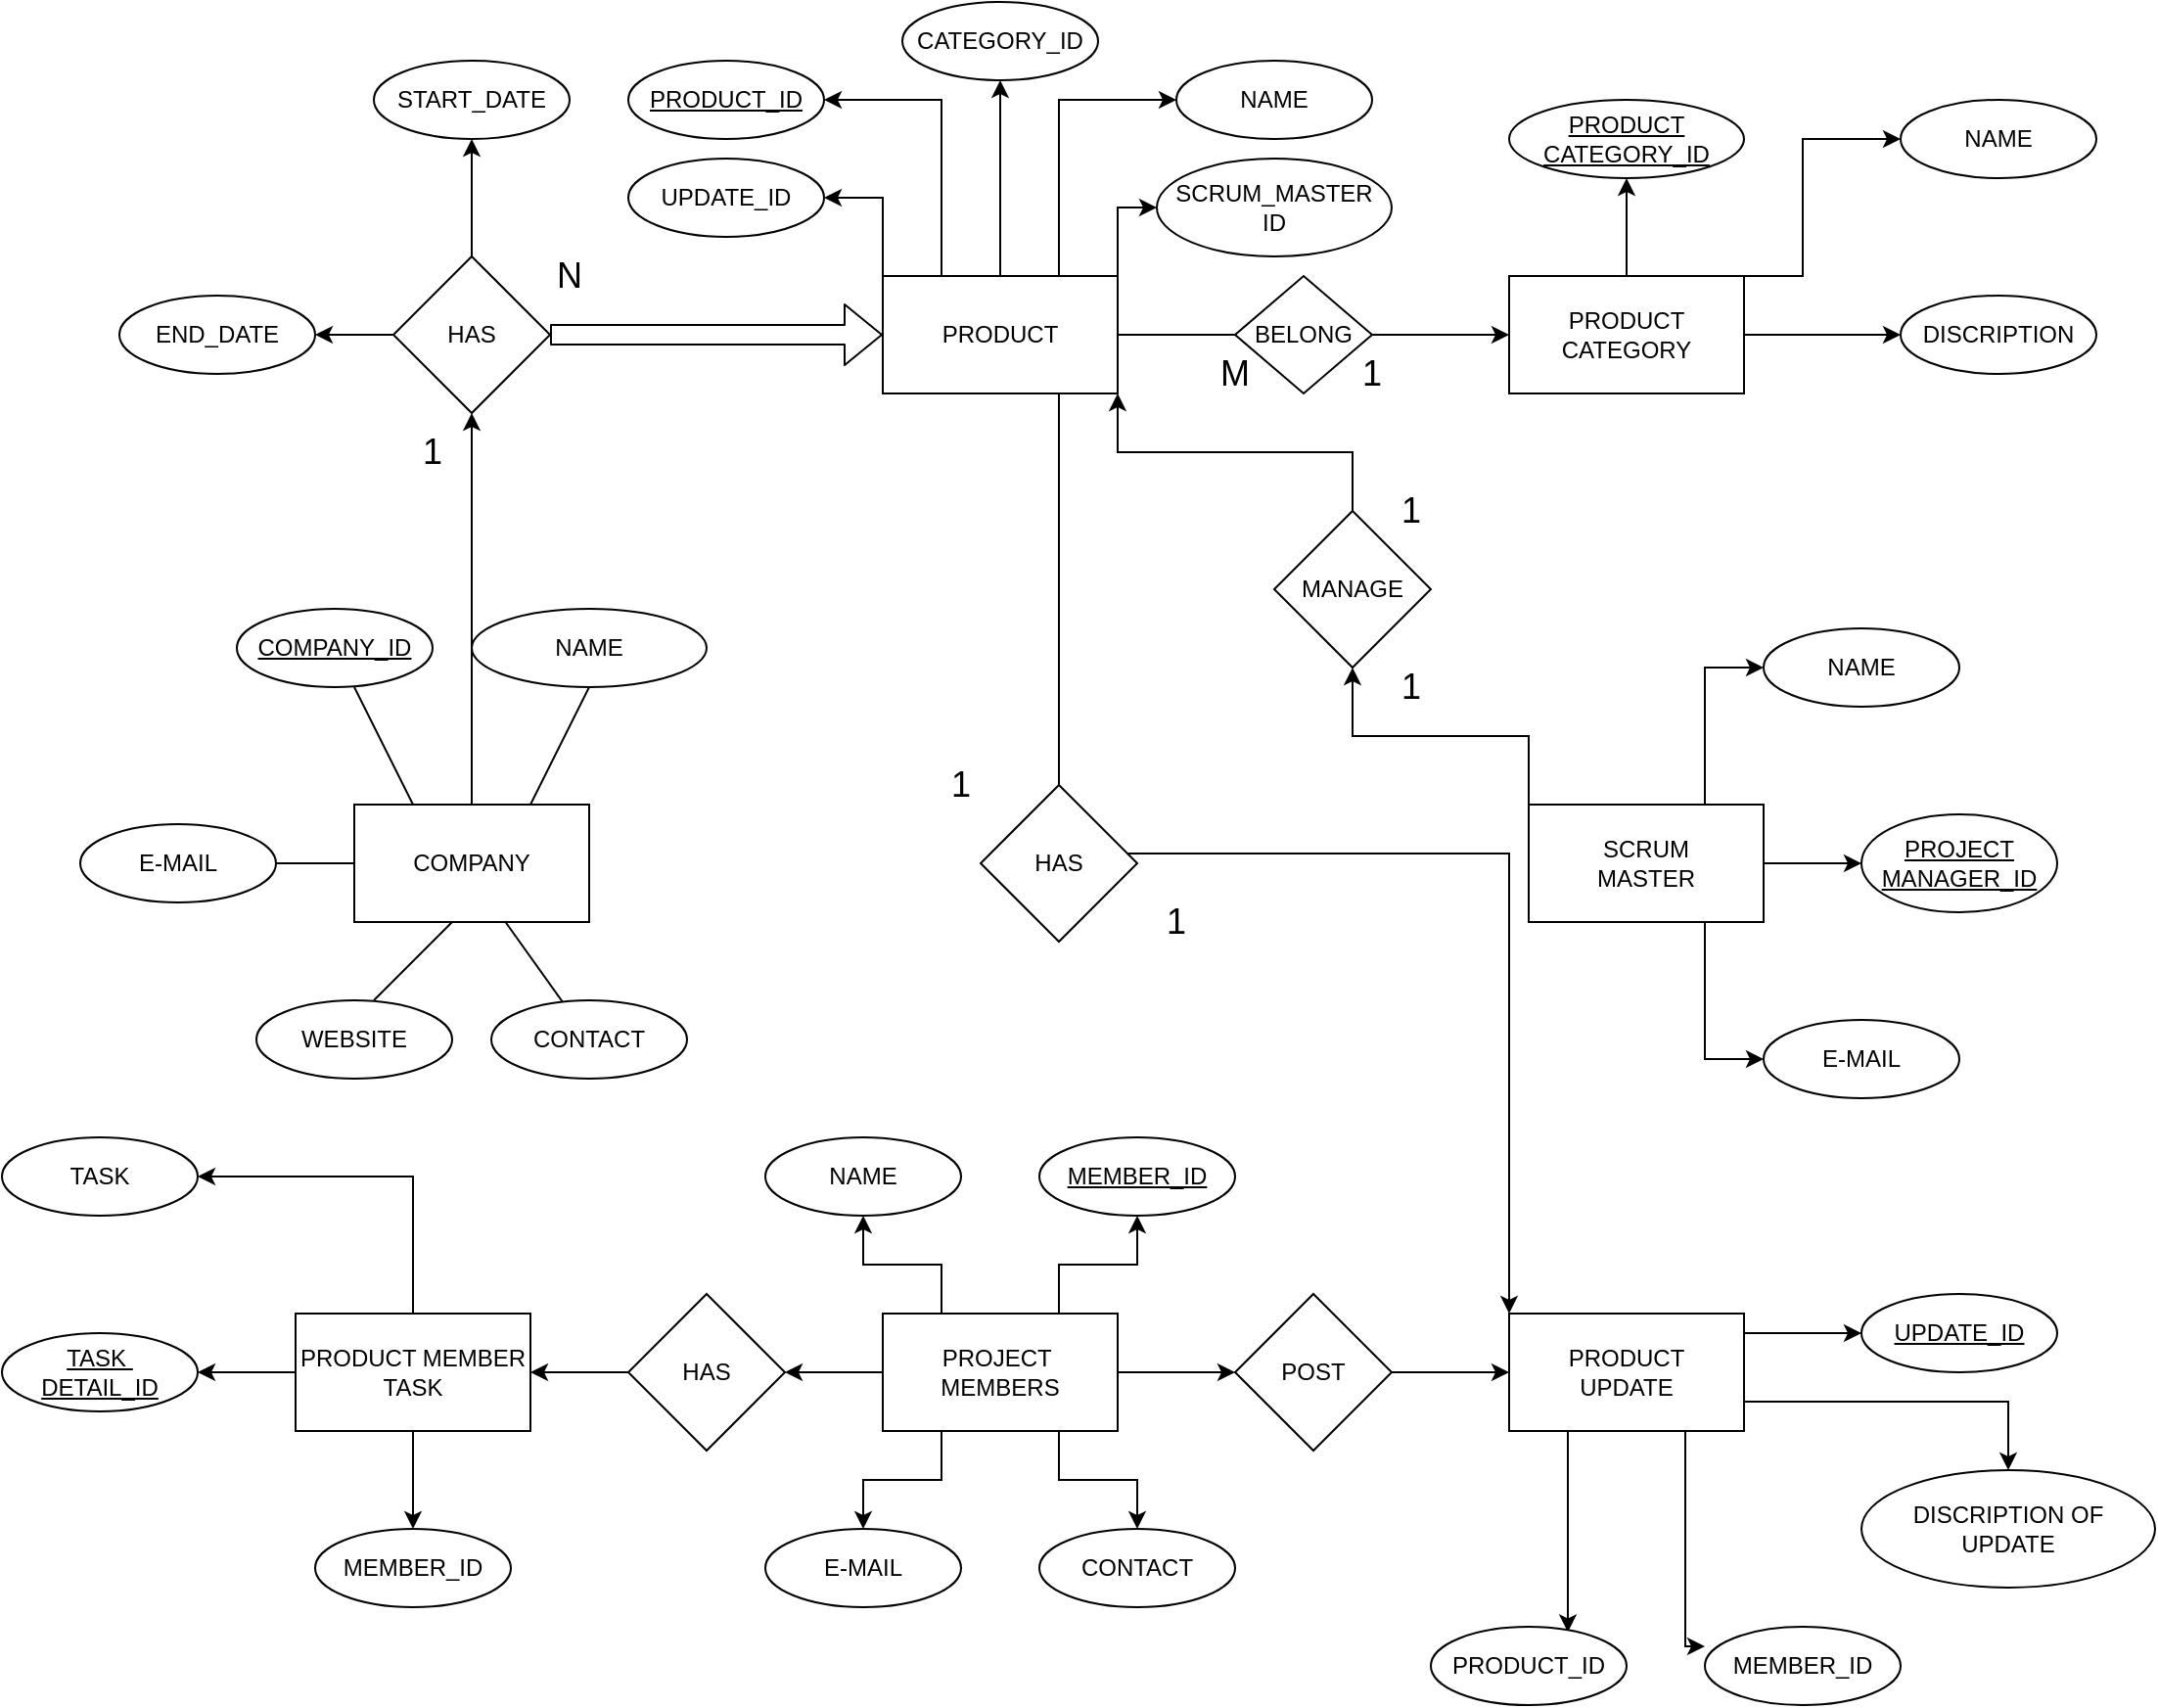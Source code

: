<mxfile version="14.9.5" type="github">
  <diagram id="l8TAdXb8krNnw6-DvyTV" name="Page-1">
    <mxGraphModel dx="1718" dy="520" grid="1" gridSize="10" guides="1" tooltips="1" connect="1" arrows="1" fold="1" page="1" pageScale="1" pageWidth="850" pageHeight="1100" math="0" shadow="0">
      <root>
        <mxCell id="0" />
        <mxCell id="1" parent="0" />
        <mxCell id="c2XMTadZU4DgekEJTqJH-47" style="edgeStyle=orthogonalEdgeStyle;rounded=0;orthogonalLoop=1;jettySize=auto;html=1;exitX=0.5;exitY=0;exitDx=0;exitDy=0;entryX=0.5;entryY=1;entryDx=0;entryDy=0;" parent="1" source="c2XMTadZU4DgekEJTqJH-10" target="c2XMTadZU4DgekEJTqJH-29" edge="1">
          <mxGeometry relative="1" as="geometry" />
        </mxCell>
        <mxCell id="c2XMTadZU4DgekEJTqJH-10" value="COMPANY" style="rounded=0;whiteSpace=wrap;html=1;" parent="1" vertex="1">
          <mxGeometry x="40" y="490" width="120" height="60" as="geometry" />
        </mxCell>
        <mxCell id="c2XMTadZU4DgekEJTqJH-12" value="" style="endArrow=none;html=1;" parent="1" edge="1">
          <mxGeometry width="50" height="50" relative="1" as="geometry">
            <mxPoint x="70" y="490" as="sourcePoint" />
            <mxPoint x="40" y="430" as="targetPoint" />
          </mxGeometry>
        </mxCell>
        <mxCell id="c2XMTadZU4DgekEJTqJH-13" value="&lt;u&gt;COMPANY_ID&lt;/u&gt;" style="ellipse;whiteSpace=wrap;html=1;" parent="1" vertex="1">
          <mxGeometry x="-20" y="390" width="100" height="40" as="geometry" />
        </mxCell>
        <mxCell id="c2XMTadZU4DgekEJTqJH-14" value="NAME" style="ellipse;whiteSpace=wrap;html=1;" parent="1" vertex="1">
          <mxGeometry x="100" y="390" width="120" height="40" as="geometry" />
        </mxCell>
        <mxCell id="c2XMTadZU4DgekEJTqJH-15" value="" style="endArrow=none;html=1;exitX=0.75;exitY=0;exitDx=0;exitDy=0;entryX=0.5;entryY=1;entryDx=0;entryDy=0;" parent="1" source="c2XMTadZU4DgekEJTqJH-10" target="c2XMTadZU4DgekEJTqJH-14" edge="1">
          <mxGeometry width="50" height="50" relative="1" as="geometry">
            <mxPoint x="120" y="480" as="sourcePoint" />
            <mxPoint x="170" y="430" as="targetPoint" />
          </mxGeometry>
        </mxCell>
        <mxCell id="c2XMTadZU4DgekEJTqJH-17" value="CONTACT" style="ellipse;whiteSpace=wrap;html=1;" parent="1" vertex="1">
          <mxGeometry x="110" y="590" width="100" height="40" as="geometry" />
        </mxCell>
        <mxCell id="c2XMTadZU4DgekEJTqJH-19" value="WEBSITE" style="ellipse;whiteSpace=wrap;html=1;" parent="1" vertex="1">
          <mxGeometry x="-10" y="590" width="100" height="40" as="geometry" />
        </mxCell>
        <mxCell id="c2XMTadZU4DgekEJTqJH-20" value="E-MAIL" style="ellipse;whiteSpace=wrap;html=1;" parent="1" vertex="1">
          <mxGeometry x="-100" y="500" width="100" height="40" as="geometry" />
        </mxCell>
        <mxCell id="c2XMTadZU4DgekEJTqJH-21" value="" style="endArrow=none;html=1;" parent="1" edge="1">
          <mxGeometry width="50" height="50" relative="1" as="geometry">
            <mxPoint x="50" y="590" as="sourcePoint" />
            <mxPoint x="90" y="550" as="targetPoint" />
          </mxGeometry>
        </mxCell>
        <mxCell id="c2XMTadZU4DgekEJTqJH-22" value="" style="endArrow=none;html=1;entryX=0.643;entryY=0.998;entryDx=0;entryDy=0;entryPerimeter=0;" parent="1" source="c2XMTadZU4DgekEJTqJH-17" target="c2XMTadZU4DgekEJTqJH-10" edge="1">
          <mxGeometry width="50" height="50" relative="1" as="geometry">
            <mxPoint x="60" y="600" as="sourcePoint" />
            <mxPoint x="100" y="560" as="targetPoint" />
          </mxGeometry>
        </mxCell>
        <mxCell id="c2XMTadZU4DgekEJTqJH-23" value="" style="endArrow=none;html=1;entryX=0;entryY=0.5;entryDx=0;entryDy=0;exitX=1;exitY=0.5;exitDx=0;exitDy=0;" parent="1" source="c2XMTadZU4DgekEJTqJH-20" target="c2XMTadZU4DgekEJTqJH-10" edge="1">
          <mxGeometry width="50" height="50" relative="1" as="geometry">
            <mxPoint x="70" y="610" as="sourcePoint" />
            <mxPoint x="110" y="570" as="targetPoint" />
          </mxGeometry>
        </mxCell>
        <mxCell id="c2XMTadZU4DgekEJTqJH-30" style="edgeStyle=orthogonalEdgeStyle;rounded=0;orthogonalLoop=1;jettySize=auto;html=1;exitX=0.5;exitY=0;exitDx=0;exitDy=0;entryX=0.5;entryY=1;entryDx=0;entryDy=0;" parent="1" source="c2XMTadZU4DgekEJTqJH-24" target="c2XMTadZU4DgekEJTqJH-27" edge="1">
          <mxGeometry relative="1" as="geometry" />
        </mxCell>
        <mxCell id="c2XMTadZU4DgekEJTqJH-38" style="edgeStyle=orthogonalEdgeStyle;rounded=0;orthogonalLoop=1;jettySize=auto;html=1;exitX=0;exitY=0;exitDx=0;exitDy=0;entryX=1;entryY=0.5;entryDx=0;entryDy=0;" parent="1" source="c2XMTadZU4DgekEJTqJH-24" target="c2XMTadZU4DgekEJTqJH-32" edge="1">
          <mxGeometry relative="1" as="geometry" />
        </mxCell>
        <mxCell id="c2XMTadZU4DgekEJTqJH-39" style="edgeStyle=orthogonalEdgeStyle;rounded=0;orthogonalLoop=1;jettySize=auto;html=1;exitX=0.25;exitY=0;exitDx=0;exitDy=0;entryX=1;entryY=0.5;entryDx=0;entryDy=0;" parent="1" source="c2XMTadZU4DgekEJTqJH-24" target="c2XMTadZU4DgekEJTqJH-33" edge="1">
          <mxGeometry relative="1" as="geometry" />
        </mxCell>
        <mxCell id="c2XMTadZU4DgekEJTqJH-40" style="edgeStyle=orthogonalEdgeStyle;rounded=0;orthogonalLoop=1;jettySize=auto;html=1;exitX=0.75;exitY=0;exitDx=0;exitDy=0;entryX=0;entryY=0.5;entryDx=0;entryDy=0;" parent="1" source="c2XMTadZU4DgekEJTqJH-24" target="c2XMTadZU4DgekEJTqJH-34" edge="1">
          <mxGeometry relative="1" as="geometry" />
        </mxCell>
        <mxCell id="c2XMTadZU4DgekEJTqJH-41" style="edgeStyle=orthogonalEdgeStyle;rounded=0;orthogonalLoop=1;jettySize=auto;html=1;exitX=1;exitY=0;exitDx=0;exitDy=0;entryX=0;entryY=0.5;entryDx=0;entryDy=0;" parent="1" source="c2XMTadZU4DgekEJTqJH-24" target="c2XMTadZU4DgekEJTqJH-31" edge="1">
          <mxGeometry relative="1" as="geometry" />
        </mxCell>
        <mxCell id="c2XMTadZU4DgekEJTqJH-57" style="edgeStyle=orthogonalEdgeStyle;rounded=0;orthogonalLoop=1;jettySize=auto;html=1;exitX=1;exitY=0.5;exitDx=0;exitDy=0;entryX=0;entryY=0.5;entryDx=0;entryDy=0;" parent="1" source="c2XMTadZU4DgekEJTqJH-24" target="c2XMTadZU4DgekEJTqJH-49" edge="1">
          <mxGeometry relative="1" as="geometry" />
        </mxCell>
        <mxCell id="c2XMTadZU4DgekEJTqJH-68" style="edgeStyle=orthogonalEdgeStyle;rounded=0;orthogonalLoop=1;jettySize=auto;html=1;exitX=0.75;exitY=1;exitDx=0;exitDy=0;entryX=0;entryY=0;entryDx=0;entryDy=0;" parent="1" source="c2XMTadZU4DgekEJTqJH-24" target="c2XMTadZU4DgekEJTqJH-67" edge="1">
          <mxGeometry relative="1" as="geometry" />
        </mxCell>
        <mxCell id="c2XMTadZU4DgekEJTqJH-24" value="PRODUCT" style="rounded=0;whiteSpace=wrap;html=1;" parent="1" vertex="1">
          <mxGeometry x="310" y="220" width="120" height="60" as="geometry" />
        </mxCell>
        <mxCell id="c2XMTadZU4DgekEJTqJH-108" style="edgeStyle=orthogonalEdgeStyle;rounded=0;orthogonalLoop=1;jettySize=auto;html=1;exitX=0;exitY=0.5;exitDx=0;exitDy=0;entryX=1;entryY=0.5;entryDx=0;entryDy=0;" parent="1" source="c2XMTadZU4DgekEJTqJH-25" target="c2XMTadZU4DgekEJTqJH-106" edge="1">
          <mxGeometry relative="1" as="geometry" />
        </mxCell>
        <mxCell id="c2XMTadZU4DgekEJTqJH-109" style="edgeStyle=orthogonalEdgeStyle;rounded=0;orthogonalLoop=1;jettySize=auto;html=1;exitX=0.5;exitY=1;exitDx=0;exitDy=0;entryX=0.5;entryY=0;entryDx=0;entryDy=0;" parent="1" source="c2XMTadZU4DgekEJTqJH-25" target="c2XMTadZU4DgekEJTqJH-107" edge="1">
          <mxGeometry relative="1" as="geometry" />
        </mxCell>
        <mxCell id="c2XMTadZU4DgekEJTqJH-111" style="edgeStyle=orthogonalEdgeStyle;rounded=0;orthogonalLoop=1;jettySize=auto;html=1;exitX=0.5;exitY=0;exitDx=0;exitDy=0;entryX=1;entryY=0.5;entryDx=0;entryDy=0;" parent="1" source="c2XMTadZU4DgekEJTqJH-25" target="c2XMTadZU4DgekEJTqJH-110" edge="1">
          <mxGeometry relative="1" as="geometry" />
        </mxCell>
        <mxCell id="c2XMTadZU4DgekEJTqJH-25" value="PRODUCT MEMBER&lt;br&gt;TASK" style="rounded=0;whiteSpace=wrap;html=1;" parent="1" vertex="1">
          <mxGeometry x="10" y="750" width="120" height="60" as="geometry" />
        </mxCell>
        <mxCell id="c2XMTadZU4DgekEJTqJH-93" style="edgeStyle=orthogonalEdgeStyle;rounded=0;orthogonalLoop=1;jettySize=auto;html=1;exitX=1;exitY=0.5;exitDx=0;exitDy=0;entryX=0;entryY=0.5;entryDx=0;entryDy=0;" parent="1" source="c2XMTadZU4DgekEJTqJH-26" target="c2XMTadZU4DgekEJTqJH-92" edge="1">
          <mxGeometry relative="1" as="geometry" />
        </mxCell>
        <mxCell id="c2XMTadZU4DgekEJTqJH-99" style="edgeStyle=orthogonalEdgeStyle;rounded=0;orthogonalLoop=1;jettySize=auto;html=1;exitX=0.25;exitY=0;exitDx=0;exitDy=0;entryX=0.5;entryY=1;entryDx=0;entryDy=0;" parent="1" source="c2XMTadZU4DgekEJTqJH-26" target="c2XMTadZU4DgekEJTqJH-97" edge="1">
          <mxGeometry relative="1" as="geometry" />
        </mxCell>
        <mxCell id="c2XMTadZU4DgekEJTqJH-100" style="edgeStyle=orthogonalEdgeStyle;rounded=0;orthogonalLoop=1;jettySize=auto;html=1;exitX=0.75;exitY=0;exitDx=0;exitDy=0;entryX=0.5;entryY=1;entryDx=0;entryDy=0;" parent="1" source="c2XMTadZU4DgekEJTqJH-26" target="c2XMTadZU4DgekEJTqJH-98" edge="1">
          <mxGeometry relative="1" as="geometry" />
        </mxCell>
        <mxCell id="c2XMTadZU4DgekEJTqJH-101" style="edgeStyle=orthogonalEdgeStyle;rounded=0;orthogonalLoop=1;jettySize=auto;html=1;exitX=0.75;exitY=1;exitDx=0;exitDy=0;entryX=0.5;entryY=0;entryDx=0;entryDy=0;" parent="1" source="c2XMTadZU4DgekEJTqJH-26" target="c2XMTadZU4DgekEJTqJH-96" edge="1">
          <mxGeometry relative="1" as="geometry" />
        </mxCell>
        <mxCell id="c2XMTadZU4DgekEJTqJH-102" style="edgeStyle=orthogonalEdgeStyle;rounded=0;orthogonalLoop=1;jettySize=auto;html=1;exitX=0.25;exitY=1;exitDx=0;exitDy=0;entryX=0.5;entryY=0;entryDx=0;entryDy=0;" parent="1" source="c2XMTadZU4DgekEJTqJH-26" target="c2XMTadZU4DgekEJTqJH-95" edge="1">
          <mxGeometry relative="1" as="geometry" />
        </mxCell>
        <mxCell id="c2XMTadZU4DgekEJTqJH-104" style="edgeStyle=orthogonalEdgeStyle;rounded=0;orthogonalLoop=1;jettySize=auto;html=1;exitX=0;exitY=0.5;exitDx=0;exitDy=0;entryX=1;entryY=0.5;entryDx=0;entryDy=0;" parent="1" source="c2XMTadZU4DgekEJTqJH-26" target="c2XMTadZU4DgekEJTqJH-103" edge="1">
          <mxGeometry relative="1" as="geometry" />
        </mxCell>
        <mxCell id="c2XMTadZU4DgekEJTqJH-26" value="PROJECT&amp;nbsp;&lt;br&gt;MEMBERS" style="rounded=0;whiteSpace=wrap;html=1;" parent="1" vertex="1">
          <mxGeometry x="310" y="750" width="120" height="60" as="geometry" />
        </mxCell>
        <mxCell id="c2XMTadZU4DgekEJTqJH-27" value="CATEGORY_ID" style="ellipse;whiteSpace=wrap;html=1;" parent="1" vertex="1">
          <mxGeometry x="320" y="80" width="100" height="40" as="geometry" />
        </mxCell>
        <mxCell id="c2XMTadZU4DgekEJTqJH-44" style="edgeStyle=orthogonalEdgeStyle;rounded=0;orthogonalLoop=1;jettySize=auto;html=1;exitX=0.5;exitY=0;exitDx=0;exitDy=0;entryX=0.5;entryY=1;entryDx=0;entryDy=0;" parent="1" source="c2XMTadZU4DgekEJTqJH-29" target="c2XMTadZU4DgekEJTqJH-42" edge="1">
          <mxGeometry relative="1" as="geometry" />
        </mxCell>
        <mxCell id="c2XMTadZU4DgekEJTqJH-45" style="edgeStyle=orthogonalEdgeStyle;rounded=0;orthogonalLoop=1;jettySize=auto;html=1;exitX=0;exitY=0.5;exitDx=0;exitDy=0;entryX=1;entryY=0.5;entryDx=0;entryDy=0;" parent="1" source="c2XMTadZU4DgekEJTqJH-29" target="c2XMTadZU4DgekEJTqJH-43" edge="1">
          <mxGeometry relative="1" as="geometry" />
        </mxCell>
        <mxCell id="c2XMTadZU4DgekEJTqJH-29" value="HAS" style="rhombus;whiteSpace=wrap;html=1;" parent="1" vertex="1">
          <mxGeometry x="60" y="210" width="80" height="80" as="geometry" />
        </mxCell>
        <mxCell id="c2XMTadZU4DgekEJTqJH-31" value="SCRUM_MASTER&lt;br&gt;ID" style="ellipse;whiteSpace=wrap;html=1;" parent="1" vertex="1">
          <mxGeometry x="450" y="160" width="120" height="50" as="geometry" />
        </mxCell>
        <mxCell id="c2XMTadZU4DgekEJTqJH-32" value="UPDATE_ID" style="ellipse;whiteSpace=wrap;html=1;" parent="1" vertex="1">
          <mxGeometry x="180" y="160" width="100" height="40" as="geometry" />
        </mxCell>
        <mxCell id="c2XMTadZU4DgekEJTqJH-33" value="&lt;u&gt;PRODUCT_ID&lt;/u&gt;" style="ellipse;whiteSpace=wrap;html=1;" parent="1" vertex="1">
          <mxGeometry x="180" y="110" width="100" height="40" as="geometry" />
        </mxCell>
        <mxCell id="c2XMTadZU4DgekEJTqJH-34" value="NAME" style="ellipse;whiteSpace=wrap;html=1;" parent="1" vertex="1">
          <mxGeometry x="460" y="110" width="100" height="40" as="geometry" />
        </mxCell>
        <mxCell id="c2XMTadZU4DgekEJTqJH-42" value="START_DATE" style="ellipse;whiteSpace=wrap;html=1;" parent="1" vertex="1">
          <mxGeometry x="50" y="110" width="100" height="40" as="geometry" />
        </mxCell>
        <mxCell id="c2XMTadZU4DgekEJTqJH-43" value="END_DATE" style="ellipse;whiteSpace=wrap;html=1;" parent="1" vertex="1">
          <mxGeometry x="-80" y="230" width="100" height="40" as="geometry" />
        </mxCell>
        <mxCell id="c2XMTadZU4DgekEJTqJH-46" value="" style="shape=flexArrow;endArrow=classic;html=1;entryX=0;entryY=0.5;entryDx=0;entryDy=0;exitX=1;exitY=0.5;exitDx=0;exitDy=0;" parent="1" source="c2XMTadZU4DgekEJTqJH-29" target="c2XMTadZU4DgekEJTqJH-24" edge="1">
          <mxGeometry width="50" height="50" relative="1" as="geometry">
            <mxPoint x="150" y="250" as="sourcePoint" />
            <mxPoint x="180" y="200" as="targetPoint" />
          </mxGeometry>
        </mxCell>
        <mxCell id="c2XMTadZU4DgekEJTqJH-53" style="edgeStyle=orthogonalEdgeStyle;rounded=0;orthogonalLoop=1;jettySize=auto;html=1;exitX=1;exitY=0;exitDx=0;exitDy=0;entryX=0;entryY=0.5;entryDx=0;entryDy=0;" parent="1" source="c2XMTadZU4DgekEJTqJH-49" target="c2XMTadZU4DgekEJTqJH-50" edge="1">
          <mxGeometry relative="1" as="geometry">
            <Array as="points">
              <mxPoint x="780" y="220" />
              <mxPoint x="780" y="150" />
            </Array>
          </mxGeometry>
        </mxCell>
        <mxCell id="c2XMTadZU4DgekEJTqJH-54" style="edgeStyle=orthogonalEdgeStyle;rounded=0;orthogonalLoop=1;jettySize=auto;html=1;exitX=0.5;exitY=0;exitDx=0;exitDy=0;entryX=0.5;entryY=1;entryDx=0;entryDy=0;" parent="1" source="c2XMTadZU4DgekEJTqJH-49" target="c2XMTadZU4DgekEJTqJH-52" edge="1">
          <mxGeometry relative="1" as="geometry" />
        </mxCell>
        <mxCell id="c2XMTadZU4DgekEJTqJH-55" style="edgeStyle=orthogonalEdgeStyle;rounded=0;orthogonalLoop=1;jettySize=auto;html=1;exitX=1;exitY=0.5;exitDx=0;exitDy=0;entryX=0;entryY=0.5;entryDx=0;entryDy=0;" parent="1" source="c2XMTadZU4DgekEJTqJH-49" target="c2XMTadZU4DgekEJTqJH-51" edge="1">
          <mxGeometry relative="1" as="geometry" />
        </mxCell>
        <mxCell id="c2XMTadZU4DgekEJTqJH-49" value="PRODUCT&lt;br&gt;CATEGORY" style="rounded=0;whiteSpace=wrap;html=1;" parent="1" vertex="1">
          <mxGeometry x="630" y="220" width="120" height="60" as="geometry" />
        </mxCell>
        <mxCell id="c2XMTadZU4DgekEJTqJH-50" value="NAME" style="ellipse;whiteSpace=wrap;html=1;" parent="1" vertex="1">
          <mxGeometry x="830" y="130" width="100" height="40" as="geometry" />
        </mxCell>
        <mxCell id="c2XMTadZU4DgekEJTqJH-51" value="DISCRIPTION" style="ellipse;whiteSpace=wrap;html=1;" parent="1" vertex="1">
          <mxGeometry x="830" y="230" width="100" height="40" as="geometry" />
        </mxCell>
        <mxCell id="c2XMTadZU4DgekEJTqJH-52" value="&lt;u&gt;PRODUCT&lt;br&gt;CATEGORY_ID&lt;/u&gt;" style="ellipse;whiteSpace=wrap;html=1;" parent="1" vertex="1">
          <mxGeometry x="630" y="130" width="120" height="40" as="geometry" />
        </mxCell>
        <mxCell id="c2XMTadZU4DgekEJTqJH-58" value="BELONG" style="rhombus;whiteSpace=wrap;html=1;" parent="1" vertex="1">
          <mxGeometry x="490" y="220" width="70" height="60" as="geometry" />
        </mxCell>
        <mxCell id="c2XMTadZU4DgekEJTqJH-64" style="edgeStyle=orthogonalEdgeStyle;rounded=0;orthogonalLoop=1;jettySize=auto;html=1;exitX=0.75;exitY=0;exitDx=0;exitDy=0;entryX=0;entryY=0.5;entryDx=0;entryDy=0;" parent="1" source="c2XMTadZU4DgekEJTqJH-60" target="c2XMTadZU4DgekEJTqJH-62" edge="1">
          <mxGeometry relative="1" as="geometry">
            <mxPoint x="730" y="420" as="targetPoint" />
          </mxGeometry>
        </mxCell>
        <mxCell id="c2XMTadZU4DgekEJTqJH-65" style="edgeStyle=orthogonalEdgeStyle;rounded=0;orthogonalLoop=1;jettySize=auto;html=1;exitX=1;exitY=0.5;exitDx=0;exitDy=0;entryX=0;entryY=0.5;entryDx=0;entryDy=0;" parent="1" source="c2XMTadZU4DgekEJTqJH-60" target="c2XMTadZU4DgekEJTqJH-63" edge="1">
          <mxGeometry relative="1" as="geometry" />
        </mxCell>
        <mxCell id="c2XMTadZU4DgekEJTqJH-66" style="edgeStyle=orthogonalEdgeStyle;rounded=0;orthogonalLoop=1;jettySize=auto;html=1;exitX=0.75;exitY=1;exitDx=0;exitDy=0;entryX=0;entryY=0.5;entryDx=0;entryDy=0;" parent="1" source="c2XMTadZU4DgekEJTqJH-60" target="c2XMTadZU4DgekEJTqJH-61" edge="1">
          <mxGeometry relative="1" as="geometry" />
        </mxCell>
        <mxCell id="c2XMTadZU4DgekEJTqJH-82" style="edgeStyle=orthogonalEdgeStyle;rounded=0;orthogonalLoop=1;jettySize=auto;html=1;exitX=0;exitY=0;exitDx=0;exitDy=0;entryX=0.5;entryY=1;entryDx=0;entryDy=0;" parent="1" source="c2XMTadZU4DgekEJTqJH-60" target="c2XMTadZU4DgekEJTqJH-78" edge="1">
          <mxGeometry relative="1" as="geometry" />
        </mxCell>
        <mxCell id="c2XMTadZU4DgekEJTqJH-60" value="SCRUM&lt;br&gt;MASTER" style="rounded=0;whiteSpace=wrap;html=1;" parent="1" vertex="1">
          <mxGeometry x="640" y="490" width="120" height="60" as="geometry" />
        </mxCell>
        <mxCell id="c2XMTadZU4DgekEJTqJH-61" value="E-MAIL" style="ellipse;whiteSpace=wrap;html=1;" parent="1" vertex="1">
          <mxGeometry x="760" y="600" width="100" height="40" as="geometry" />
        </mxCell>
        <mxCell id="c2XMTadZU4DgekEJTqJH-62" value="NAME" style="ellipse;whiteSpace=wrap;html=1;" parent="1" vertex="1">
          <mxGeometry x="760" y="400" width="100" height="40" as="geometry" />
        </mxCell>
        <mxCell id="c2XMTadZU4DgekEJTqJH-63" value="&lt;u&gt;PROJECT&lt;br&gt;MANAGER_ID&lt;/u&gt;" style="ellipse;whiteSpace=wrap;html=1;" parent="1" vertex="1">
          <mxGeometry x="810" y="495" width="100" height="50" as="geometry" />
        </mxCell>
        <mxCell id="c2XMTadZU4DgekEJTqJH-73" style="edgeStyle=orthogonalEdgeStyle;rounded=0;orthogonalLoop=1;jettySize=auto;html=1;exitX=0.25;exitY=1;exitDx=0;exitDy=0;entryX=0.7;entryY=0.068;entryDx=0;entryDy=0;entryPerimeter=0;" parent="1" source="c2XMTadZU4DgekEJTqJH-67" target="c2XMTadZU4DgekEJTqJH-69" edge="1">
          <mxGeometry relative="1" as="geometry" />
        </mxCell>
        <mxCell id="c2XMTadZU4DgekEJTqJH-74" style="edgeStyle=orthogonalEdgeStyle;rounded=0;orthogonalLoop=1;jettySize=auto;html=1;exitX=0.75;exitY=1;exitDx=0;exitDy=0;entryX=0;entryY=0.25;entryDx=0;entryDy=0;entryPerimeter=0;" parent="1" source="c2XMTadZU4DgekEJTqJH-67" target="c2XMTadZU4DgekEJTqJH-70" edge="1">
          <mxGeometry relative="1" as="geometry">
            <Array as="points">
              <mxPoint x="720" y="920" />
            </Array>
          </mxGeometry>
        </mxCell>
        <mxCell id="c2XMTadZU4DgekEJTqJH-75" style="edgeStyle=orthogonalEdgeStyle;rounded=0;orthogonalLoop=1;jettySize=auto;html=1;exitX=1;exitY=0.75;exitDx=0;exitDy=0;entryX=0.5;entryY=0;entryDx=0;entryDy=0;" parent="1" source="c2XMTadZU4DgekEJTqJH-67" target="c2XMTadZU4DgekEJTqJH-71" edge="1">
          <mxGeometry relative="1" as="geometry" />
        </mxCell>
        <mxCell id="c2XMTadZU4DgekEJTqJH-76" style="edgeStyle=orthogonalEdgeStyle;rounded=0;orthogonalLoop=1;jettySize=auto;html=1;exitX=1;exitY=0;exitDx=0;exitDy=0;entryX=0;entryY=0.5;entryDx=0;entryDy=0;" parent="1" source="c2XMTadZU4DgekEJTqJH-67" target="c2XMTadZU4DgekEJTqJH-72" edge="1">
          <mxGeometry relative="1" as="geometry">
            <Array as="points">
              <mxPoint x="770" y="760" />
              <mxPoint x="770" y="760" />
            </Array>
          </mxGeometry>
        </mxCell>
        <mxCell id="c2XMTadZU4DgekEJTqJH-67" value="PRODUCT&lt;br&gt;UPDATE" style="rounded=0;whiteSpace=wrap;html=1;" parent="1" vertex="1">
          <mxGeometry x="630" y="750" width="120" height="60" as="geometry" />
        </mxCell>
        <mxCell id="c2XMTadZU4DgekEJTqJH-69" value="PRODUCT_ID" style="ellipse;whiteSpace=wrap;html=1;" parent="1" vertex="1">
          <mxGeometry x="590" y="910" width="100" height="40" as="geometry" />
        </mxCell>
        <mxCell id="c2XMTadZU4DgekEJTqJH-70" value="MEMBER_ID" style="ellipse;whiteSpace=wrap;html=1;" parent="1" vertex="1">
          <mxGeometry x="730" y="910" width="100" height="40" as="geometry" />
        </mxCell>
        <mxCell id="c2XMTadZU4DgekEJTqJH-71" value="DISCRIPTION OF&lt;br&gt;UPDATE" style="ellipse;whiteSpace=wrap;html=1;" parent="1" vertex="1">
          <mxGeometry x="810" y="830" width="150" height="60" as="geometry" />
        </mxCell>
        <mxCell id="c2XMTadZU4DgekEJTqJH-72" value="&lt;u&gt;UPDATE_ID&lt;/u&gt;" style="ellipse;whiteSpace=wrap;html=1;" parent="1" vertex="1">
          <mxGeometry x="810" y="740" width="100" height="40" as="geometry" />
        </mxCell>
        <mxCell id="c2XMTadZU4DgekEJTqJH-77" value="HAS" style="rhombus;whiteSpace=wrap;html=1;" parent="1" vertex="1">
          <mxGeometry x="360" y="480" width="80" height="80" as="geometry" />
        </mxCell>
        <mxCell id="c2XMTadZU4DgekEJTqJH-83" style="edgeStyle=orthogonalEdgeStyle;rounded=0;orthogonalLoop=1;jettySize=auto;html=1;exitX=0.5;exitY=0;exitDx=0;exitDy=0;entryX=1;entryY=1;entryDx=0;entryDy=0;" parent="1" source="c2XMTadZU4DgekEJTqJH-78" target="c2XMTadZU4DgekEJTqJH-24" edge="1">
          <mxGeometry relative="1" as="geometry" />
        </mxCell>
        <mxCell id="c2XMTadZU4DgekEJTqJH-78" value="MANAGE" style="rhombus;whiteSpace=wrap;html=1;" parent="1" vertex="1">
          <mxGeometry x="510" y="340" width="80" height="80" as="geometry" />
        </mxCell>
        <mxCell id="c2XMTadZU4DgekEJTqJH-84" value="&lt;font style=&quot;font-size: 18px&quot;&gt;1&lt;/font&gt;" style="text;html=1;strokeColor=none;fillColor=none;align=center;verticalAlign=middle;whiteSpace=wrap;rounded=0;" parent="1" vertex="1">
          <mxGeometry x="540" y="310" width="80" height="60" as="geometry" />
        </mxCell>
        <mxCell id="c2XMTadZU4DgekEJTqJH-85" value="&lt;font style=&quot;font-size: 18px&quot;&gt;1&lt;/font&gt;" style="text;html=1;strokeColor=none;fillColor=none;align=center;verticalAlign=middle;whiteSpace=wrap;rounded=0;" parent="1" vertex="1">
          <mxGeometry x="420" y="520" width="80" height="60" as="geometry" />
        </mxCell>
        <mxCell id="c2XMTadZU4DgekEJTqJH-86" value="&lt;font style=&quot;font-size: 18px&quot;&gt;1&lt;/font&gt;" style="text;html=1;strokeColor=none;fillColor=none;align=center;verticalAlign=middle;whiteSpace=wrap;rounded=0;" parent="1" vertex="1">
          <mxGeometry x="520" y="240" width="80" height="60" as="geometry" />
        </mxCell>
        <mxCell id="c2XMTadZU4DgekEJTqJH-87" value="&lt;font style=&quot;font-size: 18px&quot;&gt;M&lt;/font&gt;" style="text;html=1;strokeColor=none;fillColor=none;align=center;verticalAlign=middle;whiteSpace=wrap;rounded=0;" parent="1" vertex="1">
          <mxGeometry x="450" y="240" width="80" height="60" as="geometry" />
        </mxCell>
        <mxCell id="c2XMTadZU4DgekEJTqJH-88" value="&lt;font style=&quot;font-size: 18px&quot;&gt;1&lt;/font&gt;" style="text;html=1;strokeColor=none;fillColor=none;align=center;verticalAlign=middle;whiteSpace=wrap;rounded=0;" parent="1" vertex="1">
          <mxGeometry x="540" y="400" width="80" height="60" as="geometry" />
        </mxCell>
        <mxCell id="c2XMTadZU4DgekEJTqJH-89" value="&lt;font style=&quot;font-size: 18px&quot;&gt;N&lt;/font&gt;" style="text;html=1;strokeColor=none;fillColor=none;align=center;verticalAlign=middle;whiteSpace=wrap;rounded=0;" parent="1" vertex="1">
          <mxGeometry x="110" y="190" width="80" height="60" as="geometry" />
        </mxCell>
        <mxCell id="c2XMTadZU4DgekEJTqJH-90" value="&lt;font style=&quot;font-size: 18px&quot;&gt;1&lt;/font&gt;" style="text;html=1;strokeColor=none;fillColor=none;align=center;verticalAlign=middle;whiteSpace=wrap;rounded=0;" parent="1" vertex="1">
          <mxGeometry x="40" y="280" width="80" height="60" as="geometry" />
        </mxCell>
        <mxCell id="c2XMTadZU4DgekEJTqJH-91" value="&lt;font style=&quot;font-size: 18px&quot;&gt;1&lt;/font&gt;" style="text;html=1;strokeColor=none;fillColor=none;align=center;verticalAlign=middle;whiteSpace=wrap;rounded=0;" parent="1" vertex="1">
          <mxGeometry x="310" y="450" width="80" height="60" as="geometry" />
        </mxCell>
        <mxCell id="c2XMTadZU4DgekEJTqJH-94" style="edgeStyle=orthogonalEdgeStyle;rounded=0;orthogonalLoop=1;jettySize=auto;html=1;exitX=1;exitY=0.5;exitDx=0;exitDy=0;entryX=0;entryY=0.5;entryDx=0;entryDy=0;" parent="1" source="c2XMTadZU4DgekEJTqJH-92" target="c2XMTadZU4DgekEJTqJH-67" edge="1">
          <mxGeometry relative="1" as="geometry" />
        </mxCell>
        <mxCell id="c2XMTadZU4DgekEJTqJH-92" value="POST" style="rhombus;whiteSpace=wrap;html=1;" parent="1" vertex="1">
          <mxGeometry x="490" y="740" width="80" height="80" as="geometry" />
        </mxCell>
        <mxCell id="c2XMTadZU4DgekEJTqJH-95" value="E-MAIL" style="ellipse;whiteSpace=wrap;html=1;" parent="1" vertex="1">
          <mxGeometry x="250" y="860" width="100" height="40" as="geometry" />
        </mxCell>
        <mxCell id="c2XMTadZU4DgekEJTqJH-96" value="CONTACT" style="ellipse;whiteSpace=wrap;html=1;" parent="1" vertex="1">
          <mxGeometry x="390" y="860" width="100" height="40" as="geometry" />
        </mxCell>
        <mxCell id="c2XMTadZU4DgekEJTqJH-97" value="NAME" style="ellipse;whiteSpace=wrap;html=1;" parent="1" vertex="1">
          <mxGeometry x="250" y="660" width="100" height="40" as="geometry" />
        </mxCell>
        <mxCell id="c2XMTadZU4DgekEJTqJH-98" value="&lt;u&gt;MEMBER_ID&lt;/u&gt;" style="ellipse;whiteSpace=wrap;html=1;" parent="1" vertex="1">
          <mxGeometry x="390" y="660" width="100" height="40" as="geometry" />
        </mxCell>
        <mxCell id="c2XMTadZU4DgekEJTqJH-105" style="edgeStyle=orthogonalEdgeStyle;rounded=0;orthogonalLoop=1;jettySize=auto;html=1;entryX=1;entryY=0.5;entryDx=0;entryDy=0;" parent="1" source="c2XMTadZU4DgekEJTqJH-103" target="c2XMTadZU4DgekEJTqJH-25" edge="1">
          <mxGeometry relative="1" as="geometry" />
        </mxCell>
        <mxCell id="c2XMTadZU4DgekEJTqJH-103" value="HAS" style="rhombus;whiteSpace=wrap;html=1;" parent="1" vertex="1">
          <mxGeometry x="180" y="740" width="80" height="80" as="geometry" />
        </mxCell>
        <mxCell id="c2XMTadZU4DgekEJTqJH-106" value="&lt;u&gt;TASK&amp;nbsp;&lt;br&gt;DETAIL_ID&lt;/u&gt;" style="ellipse;whiteSpace=wrap;html=1;" parent="1" vertex="1">
          <mxGeometry x="-140" y="760" width="100" height="40" as="geometry" />
        </mxCell>
        <mxCell id="c2XMTadZU4DgekEJTqJH-107" value="MEMBER_ID" style="ellipse;whiteSpace=wrap;html=1;" parent="1" vertex="1">
          <mxGeometry x="20" y="860" width="100" height="40" as="geometry" />
        </mxCell>
        <mxCell id="c2XMTadZU4DgekEJTqJH-110" value="TASK" style="ellipse;whiteSpace=wrap;html=1;" parent="1" vertex="1">
          <mxGeometry x="-140" y="660" width="100" height="40" as="geometry" />
        </mxCell>
      </root>
    </mxGraphModel>
  </diagram>
</mxfile>
